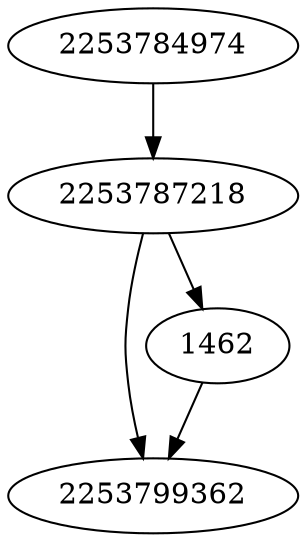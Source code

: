 strict digraph  {
2253799362;
2253784974;
2253787218;
1462;
2253784974 -> 2253787218;
2253787218 -> 1462;
2253787218 -> 2253799362;
1462 -> 2253799362;
}

